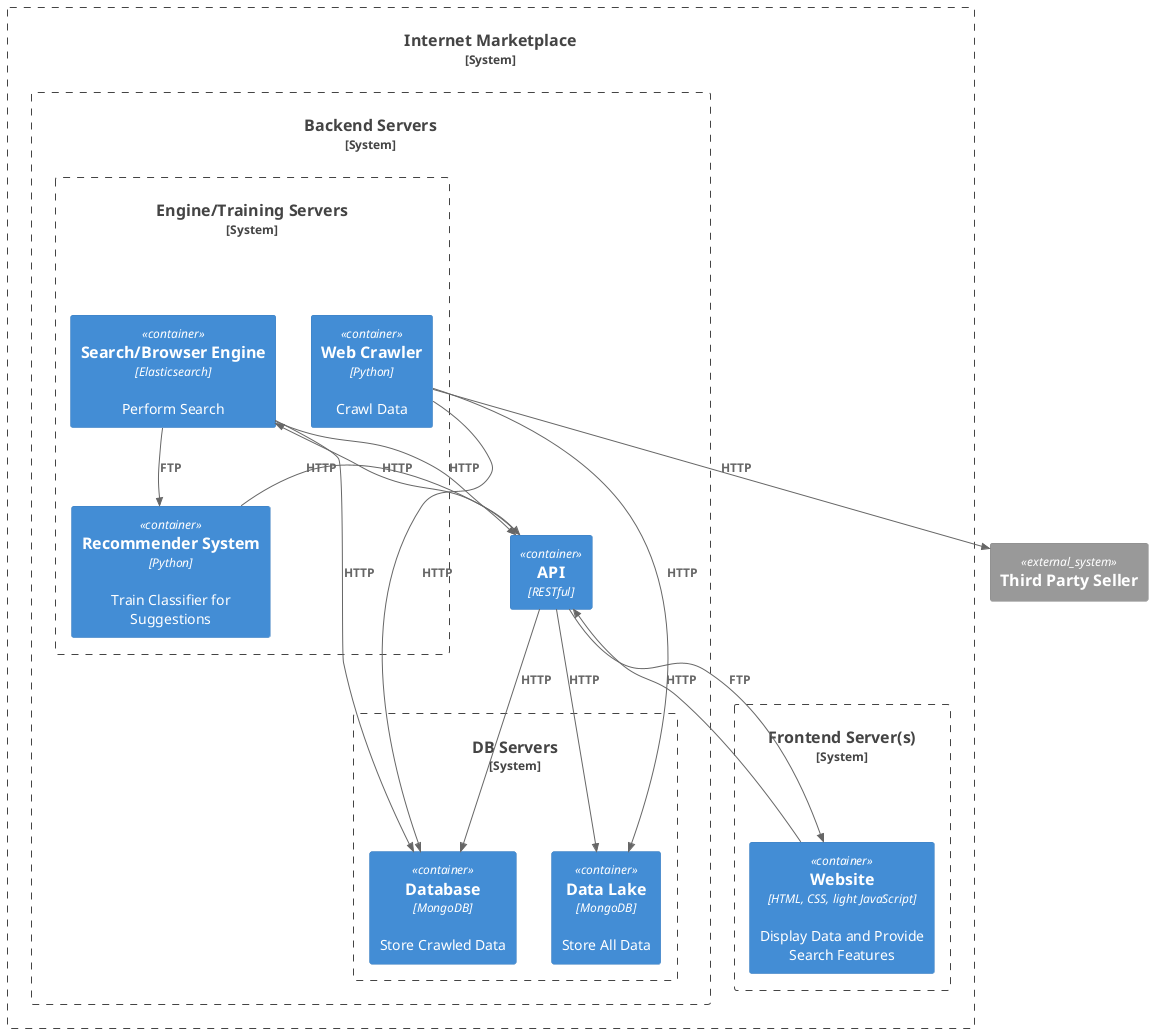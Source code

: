 @startuml
!include <C4/C4_Container>

System_Boundary(boundary, "Internet Marketplace") {
    System_Boundary(fr, "Frontend Server(s)") {
        Container(website, "Website", "HTML, CSS, light JavaScript" ,"Display Data and Provide Search Features")
    }

    System_Boundary(be, "Backend Servers") {
        System_Boundary(dm, "DB Servers") {
            Container(db, "Database", "MongoDB", "Store Crawled Data")
            Container(dl, "Data Lake", "MongoDB", "Store All Data")
        }
        Container(API, "API", "RESTful")
        System_Boundary(es, "Engine/Training Servers") {
            Container(search_engine, "Search/Browser Engine", "Elasticsearch", "Perform Search")
            Container(crawler, "Web Crawler", "Python", "Crawl Data")
            Container(rec_sys, "Recommender System", "Python", "Train Classifier for Suggestions")
        }
    }
}

System_Ext(third_party, "Third Party Seller")

Rel(website, API, "HTTP")
Rel(API, website, "FTP")
Rel(API, db, "HTTP")
Rel(API, dl, "HTTP")
Rel(API, search_engine, "HTTP")
Rel(search_engine, API, "HTTP")
Rel(rec_sys, API, "HTTP")
Rel(search_engine, db, "HTTP")
Rel(crawler, db, "HTTP")
Rel(crawler, dl, "HTTP")
Rel(search_engine, rec_sys, "FTP")
Rel(crawler, third_party, "HTTP")
@enduml